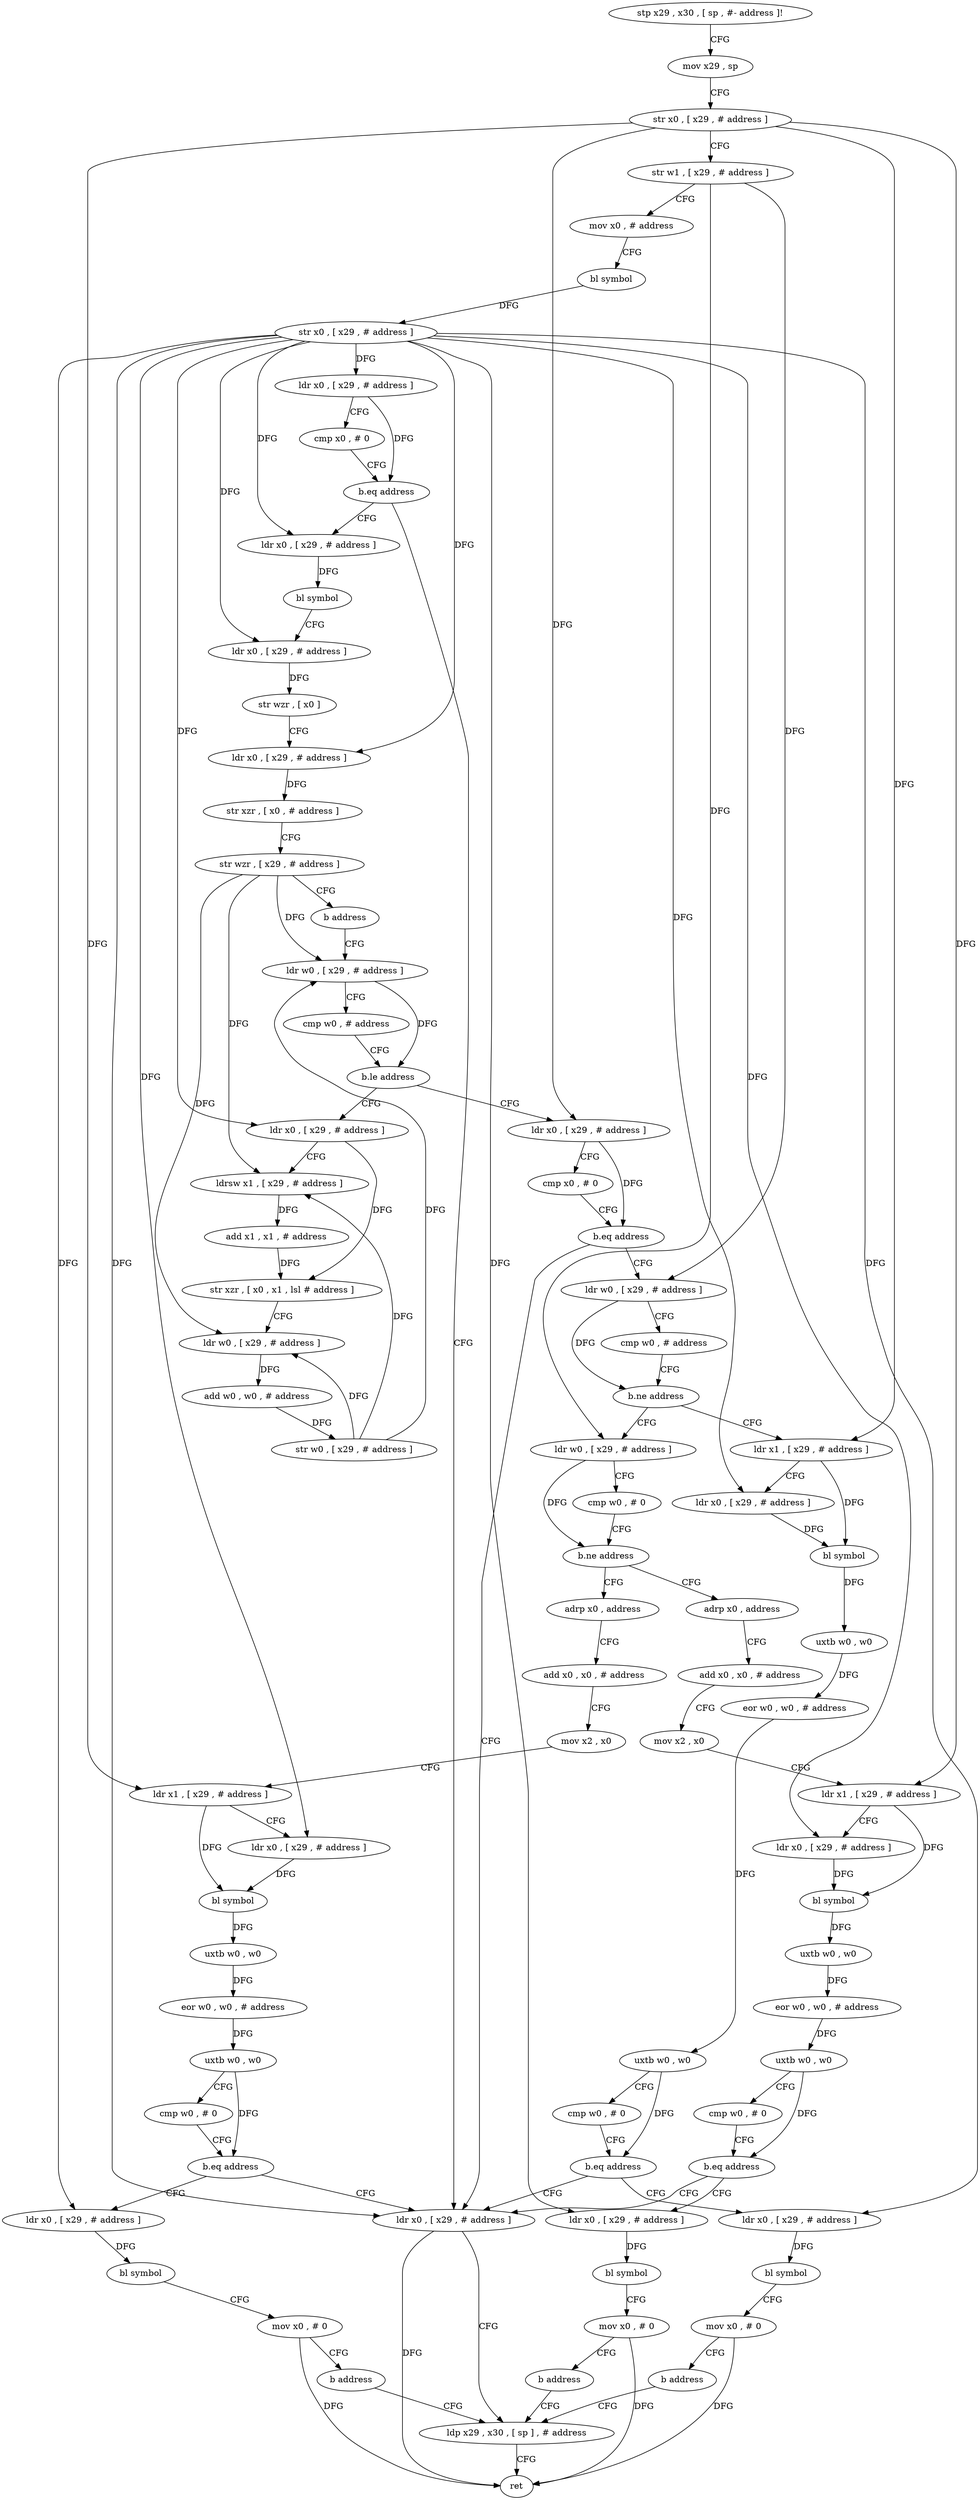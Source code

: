 digraph "func" {
"171448" [label = "stp x29 , x30 , [ sp , #- address ]!" ]
"171452" [label = "mov x29 , sp" ]
"171456" [label = "str x0 , [ x29 , # address ]" ]
"171460" [label = "str w1 , [ x29 , # address ]" ]
"171464" [label = "mov x0 , # address" ]
"171468" [label = "bl symbol" ]
"171472" [label = "str x0 , [ x29 , # address ]" ]
"171476" [label = "ldr x0 , [ x29 , # address ]" ]
"171480" [label = "cmp x0 , # 0" ]
"171484" [label = "b.eq address" ]
"171764" [label = "ldr x0 , [ x29 , # address ]" ]
"171488" [label = "ldr x0 , [ x29 , # address ]" ]
"171768" [label = "ldp x29 , x30 , [ sp ] , # address" ]
"171492" [label = "bl symbol" ]
"171496" [label = "ldr x0 , [ x29 , # address ]" ]
"171500" [label = "str wzr , [ x0 ]" ]
"171504" [label = "ldr x0 , [ x29 , # address ]" ]
"171508" [label = "str xzr , [ x0 , # address ]" ]
"171512" [label = "str wzr , [ x29 , # address ]" ]
"171516" [label = "b address" ]
"171548" [label = "ldr w0 , [ x29 , # address ]" ]
"171552" [label = "cmp w0 , # address" ]
"171556" [label = "b.le address" ]
"171520" [label = "ldr x0 , [ x29 , # address ]" ]
"171560" [label = "ldr x0 , [ x29 , # address ]" ]
"171524" [label = "ldrsw x1 , [ x29 , # address ]" ]
"171528" [label = "add x1 , x1 , # address" ]
"171532" [label = "str xzr , [ x0 , x1 , lsl # address ]" ]
"171536" [label = "ldr w0 , [ x29 , # address ]" ]
"171540" [label = "add w0 , w0 , # address" ]
"171544" [label = "str w0 , [ x29 , # address ]" ]
"171564" [label = "cmp x0 , # 0" ]
"171568" [label = "b.eq address" ]
"171572" [label = "ldr w0 , [ x29 , # address ]" ]
"171576" [label = "cmp w0 , # address" ]
"171580" [label = "b.ne address" ]
"171632" [label = "ldr w0 , [ x29 , # address ]" ]
"171584" [label = "ldr x1 , [ x29 , # address ]" ]
"171636" [label = "cmp w0 , # 0" ]
"171640" [label = "b.ne address" ]
"171704" [label = "adrp x0 , address" ]
"171644" [label = "adrp x0 , address" ]
"171588" [label = "ldr x0 , [ x29 , # address ]" ]
"171592" [label = "bl symbol" ]
"171596" [label = "uxtb w0 , w0" ]
"171600" [label = "eor w0 , w0 , # address" ]
"171604" [label = "uxtb w0 , w0" ]
"171608" [label = "cmp w0 , # 0" ]
"171612" [label = "b.eq address" ]
"171616" [label = "ldr x0 , [ x29 , # address ]" ]
"171708" [label = "add x0 , x0 , # address" ]
"171712" [label = "mov x2 , x0" ]
"171716" [label = "ldr x1 , [ x29 , # address ]" ]
"171720" [label = "ldr x0 , [ x29 , # address ]" ]
"171724" [label = "bl symbol" ]
"171728" [label = "uxtb w0 , w0" ]
"171732" [label = "eor w0 , w0 , # address" ]
"171736" [label = "uxtb w0 , w0" ]
"171740" [label = "cmp w0 , # 0" ]
"171744" [label = "b.eq address" ]
"171748" [label = "ldr x0 , [ x29 , # address ]" ]
"171648" [label = "add x0 , x0 , # address" ]
"171652" [label = "mov x2 , x0" ]
"171656" [label = "ldr x1 , [ x29 , # address ]" ]
"171660" [label = "ldr x0 , [ x29 , # address ]" ]
"171664" [label = "bl symbol" ]
"171668" [label = "uxtb w0 , w0" ]
"171672" [label = "eor w0 , w0 , # address" ]
"171676" [label = "uxtb w0 , w0" ]
"171680" [label = "cmp w0 , # 0" ]
"171684" [label = "b.eq address" ]
"171688" [label = "ldr x0 , [ x29 , # address ]" ]
"171620" [label = "bl symbol" ]
"171624" [label = "mov x0 , # 0" ]
"171628" [label = "b address" ]
"171752" [label = "bl symbol" ]
"171756" [label = "mov x0 , # 0" ]
"171760" [label = "b address" ]
"171692" [label = "bl symbol" ]
"171696" [label = "mov x0 , # 0" ]
"171700" [label = "b address" ]
"171772" [label = "ret" ]
"171448" -> "171452" [ label = "CFG" ]
"171452" -> "171456" [ label = "CFG" ]
"171456" -> "171460" [ label = "CFG" ]
"171456" -> "171560" [ label = "DFG" ]
"171456" -> "171584" [ label = "DFG" ]
"171456" -> "171716" [ label = "DFG" ]
"171456" -> "171656" [ label = "DFG" ]
"171460" -> "171464" [ label = "CFG" ]
"171460" -> "171572" [ label = "DFG" ]
"171460" -> "171632" [ label = "DFG" ]
"171464" -> "171468" [ label = "CFG" ]
"171468" -> "171472" [ label = "DFG" ]
"171472" -> "171476" [ label = "DFG" ]
"171472" -> "171764" [ label = "DFG" ]
"171472" -> "171488" [ label = "DFG" ]
"171472" -> "171496" [ label = "DFG" ]
"171472" -> "171504" [ label = "DFG" ]
"171472" -> "171520" [ label = "DFG" ]
"171472" -> "171588" [ label = "DFG" ]
"171472" -> "171720" [ label = "DFG" ]
"171472" -> "171660" [ label = "DFG" ]
"171472" -> "171616" [ label = "DFG" ]
"171472" -> "171748" [ label = "DFG" ]
"171472" -> "171688" [ label = "DFG" ]
"171476" -> "171480" [ label = "CFG" ]
"171476" -> "171484" [ label = "DFG" ]
"171480" -> "171484" [ label = "CFG" ]
"171484" -> "171764" [ label = "CFG" ]
"171484" -> "171488" [ label = "CFG" ]
"171764" -> "171768" [ label = "CFG" ]
"171764" -> "171772" [ label = "DFG" ]
"171488" -> "171492" [ label = "DFG" ]
"171768" -> "171772" [ label = "CFG" ]
"171492" -> "171496" [ label = "CFG" ]
"171496" -> "171500" [ label = "DFG" ]
"171500" -> "171504" [ label = "CFG" ]
"171504" -> "171508" [ label = "DFG" ]
"171508" -> "171512" [ label = "CFG" ]
"171512" -> "171516" [ label = "CFG" ]
"171512" -> "171548" [ label = "DFG" ]
"171512" -> "171524" [ label = "DFG" ]
"171512" -> "171536" [ label = "DFG" ]
"171516" -> "171548" [ label = "CFG" ]
"171548" -> "171552" [ label = "CFG" ]
"171548" -> "171556" [ label = "DFG" ]
"171552" -> "171556" [ label = "CFG" ]
"171556" -> "171520" [ label = "CFG" ]
"171556" -> "171560" [ label = "CFG" ]
"171520" -> "171524" [ label = "CFG" ]
"171520" -> "171532" [ label = "DFG" ]
"171560" -> "171564" [ label = "CFG" ]
"171560" -> "171568" [ label = "DFG" ]
"171524" -> "171528" [ label = "DFG" ]
"171528" -> "171532" [ label = "DFG" ]
"171532" -> "171536" [ label = "CFG" ]
"171536" -> "171540" [ label = "DFG" ]
"171540" -> "171544" [ label = "DFG" ]
"171544" -> "171548" [ label = "DFG" ]
"171544" -> "171524" [ label = "DFG" ]
"171544" -> "171536" [ label = "DFG" ]
"171564" -> "171568" [ label = "CFG" ]
"171568" -> "171764" [ label = "CFG" ]
"171568" -> "171572" [ label = "CFG" ]
"171572" -> "171576" [ label = "CFG" ]
"171572" -> "171580" [ label = "DFG" ]
"171576" -> "171580" [ label = "CFG" ]
"171580" -> "171632" [ label = "CFG" ]
"171580" -> "171584" [ label = "CFG" ]
"171632" -> "171636" [ label = "CFG" ]
"171632" -> "171640" [ label = "DFG" ]
"171584" -> "171588" [ label = "CFG" ]
"171584" -> "171592" [ label = "DFG" ]
"171636" -> "171640" [ label = "CFG" ]
"171640" -> "171704" [ label = "CFG" ]
"171640" -> "171644" [ label = "CFG" ]
"171704" -> "171708" [ label = "CFG" ]
"171644" -> "171648" [ label = "CFG" ]
"171588" -> "171592" [ label = "DFG" ]
"171592" -> "171596" [ label = "DFG" ]
"171596" -> "171600" [ label = "DFG" ]
"171600" -> "171604" [ label = "DFG" ]
"171604" -> "171608" [ label = "CFG" ]
"171604" -> "171612" [ label = "DFG" ]
"171608" -> "171612" [ label = "CFG" ]
"171612" -> "171764" [ label = "CFG" ]
"171612" -> "171616" [ label = "CFG" ]
"171616" -> "171620" [ label = "DFG" ]
"171708" -> "171712" [ label = "CFG" ]
"171712" -> "171716" [ label = "CFG" ]
"171716" -> "171720" [ label = "CFG" ]
"171716" -> "171724" [ label = "DFG" ]
"171720" -> "171724" [ label = "DFG" ]
"171724" -> "171728" [ label = "DFG" ]
"171728" -> "171732" [ label = "DFG" ]
"171732" -> "171736" [ label = "DFG" ]
"171736" -> "171740" [ label = "CFG" ]
"171736" -> "171744" [ label = "DFG" ]
"171740" -> "171744" [ label = "CFG" ]
"171744" -> "171764" [ label = "CFG" ]
"171744" -> "171748" [ label = "CFG" ]
"171748" -> "171752" [ label = "DFG" ]
"171648" -> "171652" [ label = "CFG" ]
"171652" -> "171656" [ label = "CFG" ]
"171656" -> "171660" [ label = "CFG" ]
"171656" -> "171664" [ label = "DFG" ]
"171660" -> "171664" [ label = "DFG" ]
"171664" -> "171668" [ label = "DFG" ]
"171668" -> "171672" [ label = "DFG" ]
"171672" -> "171676" [ label = "DFG" ]
"171676" -> "171680" [ label = "CFG" ]
"171676" -> "171684" [ label = "DFG" ]
"171680" -> "171684" [ label = "CFG" ]
"171684" -> "171764" [ label = "CFG" ]
"171684" -> "171688" [ label = "CFG" ]
"171688" -> "171692" [ label = "DFG" ]
"171620" -> "171624" [ label = "CFG" ]
"171624" -> "171628" [ label = "CFG" ]
"171624" -> "171772" [ label = "DFG" ]
"171628" -> "171768" [ label = "CFG" ]
"171752" -> "171756" [ label = "CFG" ]
"171756" -> "171760" [ label = "CFG" ]
"171756" -> "171772" [ label = "DFG" ]
"171760" -> "171768" [ label = "CFG" ]
"171692" -> "171696" [ label = "CFG" ]
"171696" -> "171700" [ label = "CFG" ]
"171696" -> "171772" [ label = "DFG" ]
"171700" -> "171768" [ label = "CFG" ]
}
